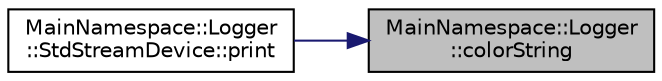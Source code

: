 digraph "MainNamespace::Logger::colorString"
{
 // INTERACTIVE_SVG=YES
 // LATEX_PDF_SIZE
  edge [fontname="Helvetica",fontsize="10",labelfontname="Helvetica",labelfontsize="10"];
  node [fontname="Helvetica",fontsize="10",shape=record];
  rankdir="RL";
  Node1 [label="MainNamespace::Logger\l::colorString",height=0.2,width=0.4,color="black", fillcolor="grey75", style="filled", fontcolor="black",tooltip=" "];
  Node1 -> Node2 [dir="back",color="midnightblue",fontsize="10",style="solid",fontname="Helvetica"];
  Node2 [label="MainNamespace::Logger\l::StdStreamDevice::print",height=0.2,width=0.4,color="black", fillcolor="white", style="filled",URL="$class_main_namespace_1_1_logger_1_1_std_stream_device.html#a7364d2ba11f5fdca32a0cd66e74241f3",tooltip="Print a message to the device."];
}
